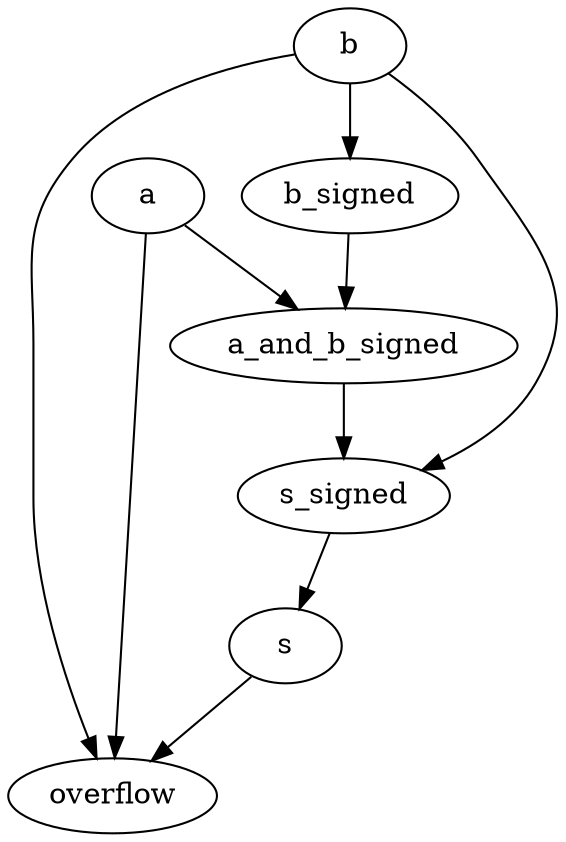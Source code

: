 strict digraph "" {
	a	[complexity=17,
		importance=1.19999863667,
		rank=0.0705881550981];
	a_and_b_signed	[complexity=14,
		importance=1.11351210928,
		rank=0.0795365792345];
	a -> a_and_b_signed;
	overflow	[complexity=0,
		importance=0.210810265867,
		rank=0.0];
	a -> overflow;
	b	[complexity=20,
		importance=1.30089970054,
		rank=0.0650449850268];
	b_signed	[complexity=17,
		importance=1.21441317315,
		rank=0.0714360690089];
	b -> b_signed;
	s_signed	[complexity=11,
		importance=0.954952960168,
		rank=0.0868139054698];
	b -> s_signed;
	b -> overflow;
	b_signed -> a_and_b_signed;
	s	[complexity=7,
		importance=0.38738622792,
		rank=0.0553408897029];
	s -> overflow;
	s_signed -> s;
	a_and_b_signed -> s_signed;
}
